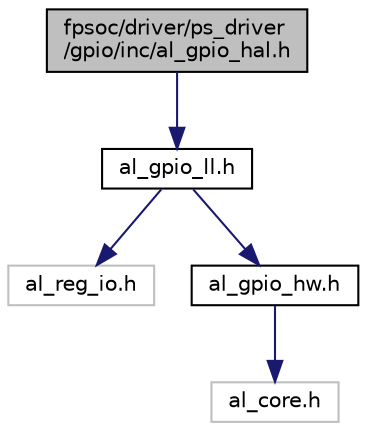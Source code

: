 digraph "fpsoc/driver/ps_driver/gpio/inc/al_gpio_hal.h"
{
  edge [fontname="Helvetica",fontsize="10",labelfontname="Helvetica",labelfontsize="10"];
  node [fontname="Helvetica",fontsize="10",shape=record];
  Node0 [label="fpsoc/driver/ps_driver\l/gpio/inc/al_gpio_hal.h",height=0.2,width=0.4,color="black", fillcolor="grey75", style="filled", fontcolor="black"];
  Node0 -> Node1 [color="midnightblue",fontsize="10",style="solid",fontname="Helvetica"];
  Node1 [label="al_gpio_ll.h",height=0.2,width=0.4,color="black", fillcolor="white", style="filled",URL="$al__gpio__ll_8h.html"];
  Node1 -> Node2 [color="midnightblue",fontsize="10",style="solid",fontname="Helvetica"];
  Node2 [label="al_reg_io.h",height=0.2,width=0.4,color="grey75", fillcolor="white", style="filled"];
  Node1 -> Node3 [color="midnightblue",fontsize="10",style="solid",fontname="Helvetica"];
  Node3 [label="al_gpio_hw.h",height=0.2,width=0.4,color="black", fillcolor="white", style="filled",URL="$al__gpio__hw_8h.html"];
  Node3 -> Node4 [color="midnightblue",fontsize="10",style="solid",fontname="Helvetica"];
  Node4 [label="al_core.h",height=0.2,width=0.4,color="grey75", fillcolor="white", style="filled"];
}
